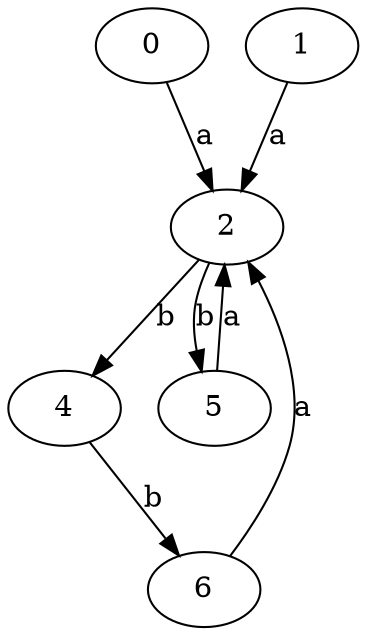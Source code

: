 strict digraph  {
2;
0;
4;
5;
6;
1;
2 -> 4  [label=b];
2 -> 5  [label=b];
0 -> 2  [label=a];
4 -> 6  [label=b];
5 -> 2  [label=a];
6 -> 2  [label=a];
1 -> 2  [label=a];
}
